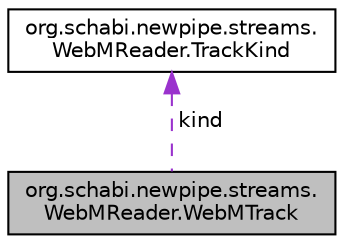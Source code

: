 digraph "org.schabi.newpipe.streams.WebMReader.WebMTrack"
{
 // LATEX_PDF_SIZE
  edge [fontname="Helvetica",fontsize="10",labelfontname="Helvetica",labelfontsize="10"];
  node [fontname="Helvetica",fontsize="10",shape=record];
  Node1 [label="org.schabi.newpipe.streams.\lWebMReader.WebMTrack",height=0.2,width=0.4,color="black", fillcolor="grey75", style="filled", fontcolor="black",tooltip=" "];
  Node2 -> Node1 [dir="back",color="darkorchid3",fontsize="10",style="dashed",label=" kind" ,fontname="Helvetica"];
  Node2 [label="org.schabi.newpipe.streams.\lWebMReader.TrackKind",height=0.2,width=0.4,color="black", fillcolor="white", style="filled",URL="$enumorg_1_1schabi_1_1newpipe_1_1streams_1_1_web_m_reader_1_1_track_kind.html",tooltip=" "];
}
